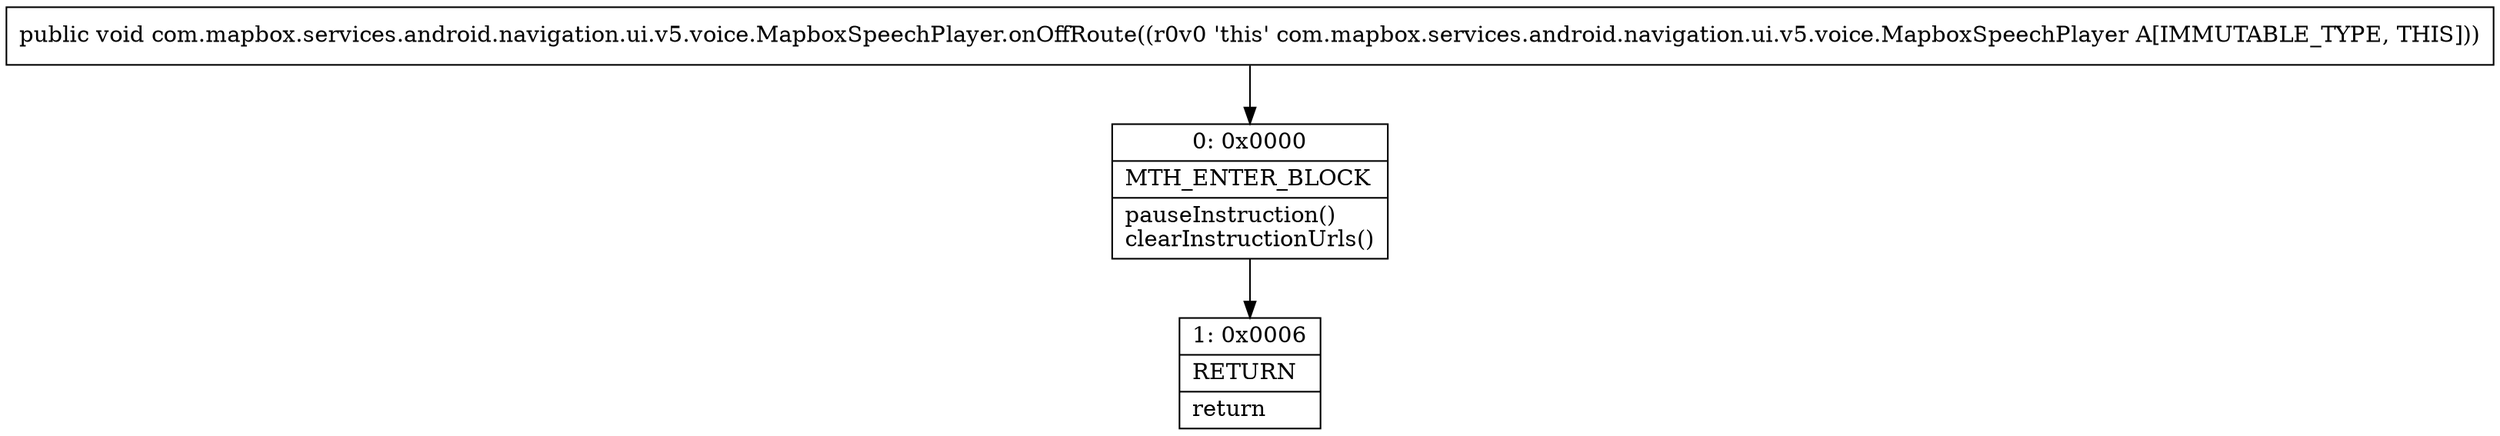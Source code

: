 digraph "CFG forcom.mapbox.services.android.navigation.ui.v5.voice.MapboxSpeechPlayer.onOffRoute()V" {
Node_0 [shape=record,label="{0\:\ 0x0000|MTH_ENTER_BLOCK\l|pauseInstruction()\lclearInstructionUrls()\l}"];
Node_1 [shape=record,label="{1\:\ 0x0006|RETURN\l|return\l}"];
MethodNode[shape=record,label="{public void com.mapbox.services.android.navigation.ui.v5.voice.MapboxSpeechPlayer.onOffRoute((r0v0 'this' com.mapbox.services.android.navigation.ui.v5.voice.MapboxSpeechPlayer A[IMMUTABLE_TYPE, THIS])) }"];
MethodNode -> Node_0;
Node_0 -> Node_1;
}

